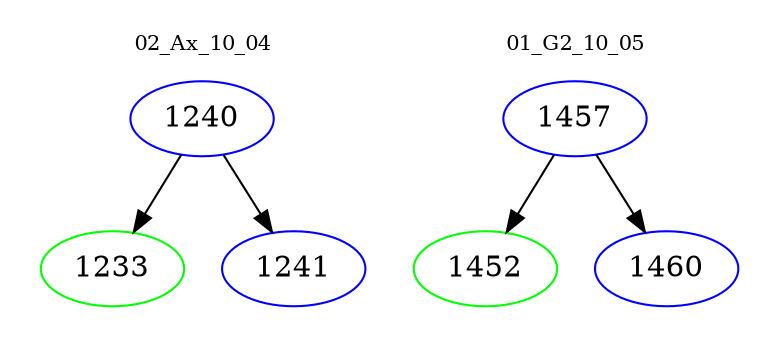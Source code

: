 digraph{
subgraph cluster_0 {
color = white
label = "02_Ax_10_04";
fontsize=10;
T0_1240 [label="1240", color="blue"]
T0_1240 -> T0_1233 [color="black"]
T0_1233 [label="1233", color="green"]
T0_1240 -> T0_1241 [color="black"]
T0_1241 [label="1241", color="blue"]
}
subgraph cluster_1 {
color = white
label = "01_G2_10_05";
fontsize=10;
T1_1457 [label="1457", color="blue"]
T1_1457 -> T1_1452 [color="black"]
T1_1452 [label="1452", color="green"]
T1_1457 -> T1_1460 [color="black"]
T1_1460 [label="1460", color="blue"]
}
}
